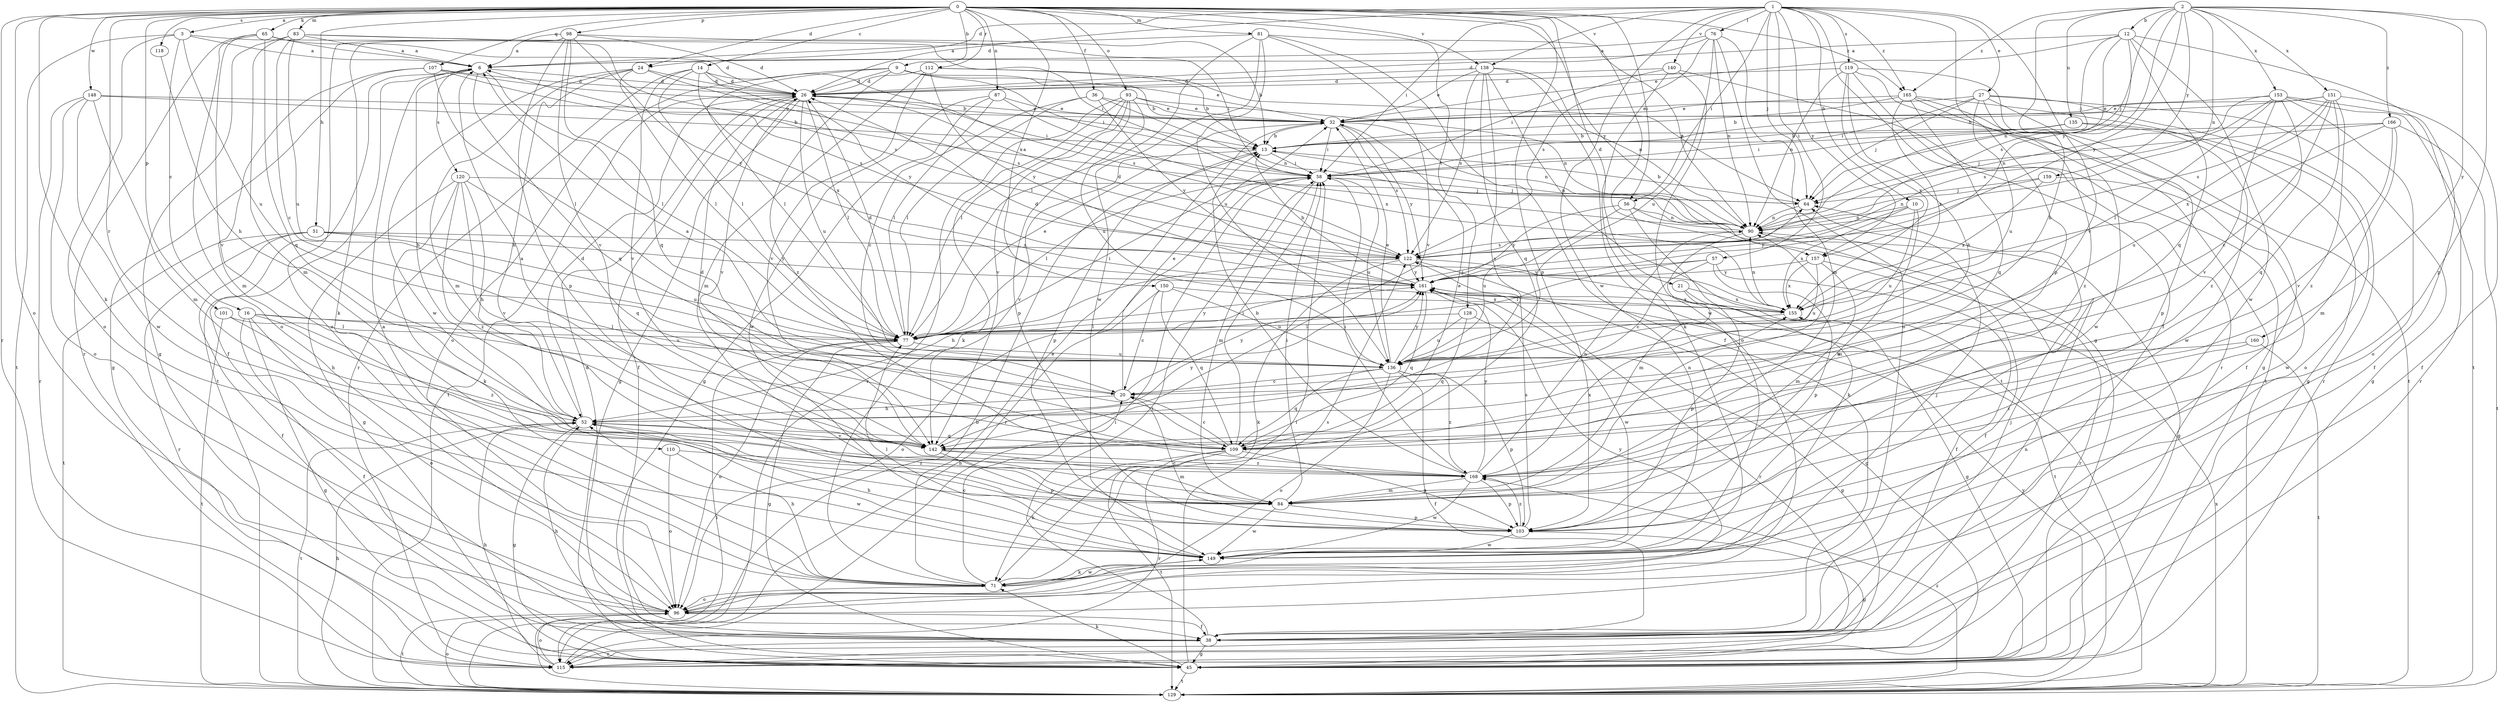 strict digraph  {
0;
1;
2;
3;
6;
9;
10;
12;
13;
14;
16;
20;
21;
24;
26;
27;
32;
36;
38;
45;
51;
52;
56;
57;
58;
64;
65;
71;
76;
77;
81;
83;
84;
87;
90;
93;
96;
98;
101;
103;
107;
109;
110;
112;
115;
118;
119;
120;
122;
128;
129;
135;
136;
138;
140;
142;
148;
149;
150;
151;
153;
155;
157;
159;
160;
161;
165;
166;
168;
0 -> 3  [label=a];
0 -> 9  [label=b];
0 -> 14  [label=c];
0 -> 21  [label=d];
0 -> 24  [label=d];
0 -> 36  [label=f];
0 -> 45  [label=g];
0 -> 51  [label=h];
0 -> 56  [label=i];
0 -> 65  [label=k];
0 -> 71  [label=k];
0 -> 81  [label=m];
0 -> 83  [label=m];
0 -> 87  [label=n];
0 -> 93  [label=o];
0 -> 96  [label=o];
0 -> 98  [label=p];
0 -> 101  [label=p];
0 -> 103  [label=p];
0 -> 107  [label=q];
0 -> 110  [label=r];
0 -> 112  [label=r];
0 -> 115  [label=r];
0 -> 118  [label=s];
0 -> 128  [label=t];
0 -> 138  [label=v];
0 -> 148  [label=w];
0 -> 150  [label=x];
0 -> 157  [label=y];
0 -> 165  [label=z];
1 -> 10  [label=b];
1 -> 24  [label=d];
1 -> 26  [label=d];
1 -> 27  [label=e];
1 -> 38  [label=f];
1 -> 56  [label=i];
1 -> 57  [label=i];
1 -> 58  [label=i];
1 -> 64  [label=j];
1 -> 76  [label=l];
1 -> 103  [label=p];
1 -> 119  [label=s];
1 -> 138  [label=v];
1 -> 140  [label=v];
1 -> 142  [label=v];
1 -> 149  [label=w];
1 -> 157  [label=y];
1 -> 165  [label=z];
2 -> 12  [label=b];
2 -> 52  [label=h];
2 -> 64  [label=j];
2 -> 90  [label=n];
2 -> 103  [label=p];
2 -> 135  [label=u];
2 -> 151  [label=x];
2 -> 153  [label=x];
2 -> 157  [label=y];
2 -> 159  [label=y];
2 -> 160  [label=y];
2 -> 161  [label=y];
2 -> 165  [label=z];
2 -> 166  [label=z];
3 -> 6  [label=a];
3 -> 16  [label=c];
3 -> 58  [label=i];
3 -> 96  [label=o];
3 -> 129  [label=t];
3 -> 136  [label=u];
6 -> 26  [label=d];
6 -> 38  [label=f];
6 -> 52  [label=h];
6 -> 77  [label=l];
6 -> 109  [label=q];
6 -> 120  [label=s];
6 -> 129  [label=t];
9 -> 13  [label=b];
9 -> 26  [label=d];
9 -> 32  [label=e];
9 -> 58  [label=i];
9 -> 77  [label=l];
9 -> 96  [label=o];
9 -> 168  [label=z];
10 -> 84  [label=m];
10 -> 90  [label=n];
10 -> 136  [label=u];
10 -> 155  [label=x];
10 -> 161  [label=y];
12 -> 6  [label=a];
12 -> 32  [label=e];
12 -> 58  [label=i];
12 -> 90  [label=n];
12 -> 109  [label=q];
12 -> 122  [label=s];
12 -> 129  [label=t];
12 -> 149  [label=w];
13 -> 58  [label=i];
13 -> 90  [label=n];
13 -> 103  [label=p];
13 -> 142  [label=v];
14 -> 26  [label=d];
14 -> 77  [label=l];
14 -> 115  [label=r];
14 -> 122  [label=s];
14 -> 142  [label=v];
14 -> 155  [label=x];
14 -> 161  [label=y];
16 -> 38  [label=f];
16 -> 45  [label=g];
16 -> 77  [label=l];
16 -> 96  [label=o];
16 -> 136  [label=u];
16 -> 168  [label=z];
20 -> 6  [label=a];
20 -> 32  [label=e];
20 -> 52  [label=h];
20 -> 161  [label=y];
21 -> 45  [label=g];
21 -> 103  [label=p];
21 -> 155  [label=x];
24 -> 26  [label=d];
24 -> 52  [label=h];
24 -> 77  [label=l];
24 -> 84  [label=m];
24 -> 122  [label=s];
24 -> 149  [label=w];
26 -> 32  [label=e];
26 -> 38  [label=f];
26 -> 45  [label=g];
26 -> 58  [label=i];
26 -> 77  [label=l];
26 -> 129  [label=t];
26 -> 136  [label=u];
26 -> 142  [label=v];
27 -> 32  [label=e];
27 -> 45  [label=g];
27 -> 58  [label=i];
27 -> 64  [label=j];
27 -> 103  [label=p];
27 -> 115  [label=r];
27 -> 136  [label=u];
27 -> 168  [label=z];
32 -> 13  [label=b];
32 -> 58  [label=i];
32 -> 90  [label=n];
32 -> 122  [label=s];
32 -> 161  [label=y];
36 -> 20  [label=c];
36 -> 32  [label=e];
36 -> 77  [label=l];
36 -> 90  [label=n];
36 -> 161  [label=y];
38 -> 26  [label=d];
38 -> 45  [label=g];
38 -> 52  [label=h];
38 -> 58  [label=i];
38 -> 64  [label=j];
38 -> 115  [label=r];
45 -> 58  [label=i];
45 -> 71  [label=k];
45 -> 129  [label=t];
51 -> 38  [label=f];
51 -> 115  [label=r];
51 -> 122  [label=s];
51 -> 129  [label=t];
51 -> 136  [label=u];
51 -> 161  [label=y];
52 -> 26  [label=d];
52 -> 45  [label=g];
52 -> 109  [label=q];
52 -> 129  [label=t];
52 -> 142  [label=v];
56 -> 45  [label=g];
56 -> 71  [label=k];
56 -> 90  [label=n];
56 -> 136  [label=u];
56 -> 161  [label=y];
57 -> 20  [label=c];
57 -> 38  [label=f];
57 -> 77  [label=l];
57 -> 103  [label=p];
57 -> 161  [label=y];
58 -> 64  [label=j];
58 -> 77  [label=l];
58 -> 84  [label=m];
58 -> 115  [label=r];
58 -> 136  [label=u];
64 -> 13  [label=b];
64 -> 90  [label=n];
65 -> 6  [label=a];
65 -> 26  [label=d];
65 -> 96  [label=o];
65 -> 109  [label=q];
65 -> 115  [label=r];
65 -> 142  [label=v];
71 -> 6  [label=a];
71 -> 20  [label=c];
71 -> 32  [label=e];
71 -> 52  [label=h];
71 -> 64  [label=j];
71 -> 96  [label=o];
71 -> 122  [label=s];
71 -> 149  [label=w];
76 -> 6  [label=a];
76 -> 26  [label=d];
76 -> 84  [label=m];
76 -> 90  [label=n];
76 -> 96  [label=o];
76 -> 122  [label=s];
76 -> 136  [label=u];
77 -> 26  [label=d];
77 -> 32  [label=e];
77 -> 45  [label=g];
77 -> 58  [label=i];
77 -> 64  [label=j];
77 -> 96  [label=o];
77 -> 136  [label=u];
77 -> 161  [label=y];
81 -> 6  [label=a];
81 -> 38  [label=f];
81 -> 77  [label=l];
81 -> 90  [label=n];
81 -> 136  [label=u];
81 -> 142  [label=v];
81 -> 149  [label=w];
83 -> 6  [label=a];
83 -> 13  [label=b];
83 -> 20  [label=c];
83 -> 45  [label=g];
83 -> 84  [label=m];
83 -> 122  [label=s];
83 -> 136  [label=u];
84 -> 52  [label=h];
84 -> 58  [label=i];
84 -> 90  [label=n];
84 -> 103  [label=p];
84 -> 149  [label=w];
87 -> 32  [label=e];
87 -> 45  [label=g];
87 -> 77  [label=l];
87 -> 149  [label=w];
87 -> 155  [label=x];
90 -> 6  [label=a];
90 -> 38  [label=f];
90 -> 84  [label=m];
90 -> 122  [label=s];
93 -> 32  [label=e];
93 -> 71  [label=k];
93 -> 77  [label=l];
93 -> 90  [label=n];
93 -> 103  [label=p];
93 -> 115  [label=r];
93 -> 136  [label=u];
93 -> 142  [label=v];
96 -> 38  [label=f];
96 -> 129  [label=t];
96 -> 161  [label=y];
98 -> 6  [label=a];
98 -> 26  [label=d];
98 -> 58  [label=i];
98 -> 71  [label=k];
98 -> 96  [label=o];
98 -> 103  [label=p];
98 -> 109  [label=q];
98 -> 142  [label=v];
98 -> 161  [label=y];
101 -> 52  [label=h];
101 -> 77  [label=l];
101 -> 129  [label=t];
103 -> 20  [label=c];
103 -> 45  [label=g];
103 -> 122  [label=s];
103 -> 149  [label=w];
103 -> 168  [label=z];
107 -> 13  [label=b];
107 -> 26  [label=d];
107 -> 45  [label=g];
107 -> 77  [label=l];
107 -> 84  [label=m];
107 -> 122  [label=s];
109 -> 20  [label=c];
109 -> 32  [label=e];
109 -> 58  [label=i];
109 -> 71  [label=k];
109 -> 103  [label=p];
109 -> 115  [label=r];
109 -> 129  [label=t];
110 -> 96  [label=o];
110 -> 149  [label=w];
110 -> 168  [label=z];
112 -> 13  [label=b];
112 -> 26  [label=d];
112 -> 64  [label=j];
112 -> 84  [label=m];
112 -> 142  [label=v];
112 -> 161  [label=y];
115 -> 52  [label=h];
115 -> 58  [label=i];
115 -> 90  [label=n];
115 -> 96  [label=o];
118 -> 52  [label=h];
119 -> 26  [label=d];
119 -> 45  [label=g];
119 -> 52  [label=h];
119 -> 90  [label=n];
119 -> 115  [label=r];
119 -> 129  [label=t];
119 -> 155  [label=x];
120 -> 45  [label=g];
120 -> 52  [label=h];
120 -> 64  [label=j];
120 -> 71  [label=k];
120 -> 109  [label=q];
120 -> 142  [label=v];
120 -> 168  [label=z];
122 -> 26  [label=d];
122 -> 45  [label=g];
122 -> 52  [label=h];
122 -> 71  [label=k];
122 -> 129  [label=t];
122 -> 161  [label=y];
128 -> 45  [label=g];
128 -> 77  [label=l];
128 -> 109  [label=q];
128 -> 136  [label=u];
129 -> 13  [label=b];
129 -> 52  [label=h];
129 -> 77  [label=l];
129 -> 96  [label=o];
129 -> 155  [label=x];
129 -> 161  [label=y];
129 -> 168  [label=z];
135 -> 13  [label=b];
135 -> 58  [label=i];
135 -> 96  [label=o];
135 -> 149  [label=w];
136 -> 20  [label=c];
136 -> 32  [label=e];
136 -> 38  [label=f];
136 -> 96  [label=o];
136 -> 103  [label=p];
136 -> 109  [label=q];
136 -> 161  [label=y];
136 -> 168  [label=z];
138 -> 26  [label=d];
138 -> 32  [label=e];
138 -> 90  [label=n];
138 -> 96  [label=o];
138 -> 109  [label=q];
138 -> 122  [label=s];
138 -> 129  [label=t];
138 -> 142  [label=v];
140 -> 26  [label=d];
140 -> 58  [label=i];
140 -> 71  [label=k];
140 -> 129  [label=t];
140 -> 149  [label=w];
142 -> 6  [label=a];
142 -> 26  [label=d];
142 -> 84  [label=m];
142 -> 103  [label=p];
142 -> 161  [label=y];
142 -> 168  [label=z];
148 -> 13  [label=b];
148 -> 32  [label=e];
148 -> 84  [label=m];
148 -> 96  [label=o];
148 -> 115  [label=r];
148 -> 149  [label=w];
149 -> 52  [label=h];
149 -> 71  [label=k];
149 -> 77  [label=l];
150 -> 20  [label=c];
150 -> 96  [label=o];
150 -> 109  [label=q];
150 -> 136  [label=u];
150 -> 155  [label=x];
151 -> 13  [label=b];
151 -> 20  [label=c];
151 -> 32  [label=e];
151 -> 38  [label=f];
151 -> 109  [label=q];
151 -> 122  [label=s];
151 -> 155  [label=x];
151 -> 168  [label=z];
153 -> 32  [label=e];
153 -> 38  [label=f];
153 -> 77  [label=l];
153 -> 90  [label=n];
153 -> 96  [label=o];
153 -> 115  [label=r];
153 -> 122  [label=s];
153 -> 142  [label=v];
153 -> 168  [label=z];
155 -> 26  [label=d];
155 -> 77  [label=l];
155 -> 90  [label=n];
157 -> 84  [label=m];
157 -> 115  [label=r];
157 -> 136  [label=u];
157 -> 155  [label=x];
157 -> 161  [label=y];
159 -> 64  [label=j];
159 -> 90  [label=n];
159 -> 149  [label=w];
159 -> 155  [label=x];
160 -> 129  [label=t];
160 -> 136  [label=u];
160 -> 168  [label=z];
161 -> 13  [label=b];
161 -> 109  [label=q];
161 -> 115  [label=r];
161 -> 149  [label=w];
161 -> 155  [label=x];
165 -> 13  [label=b];
165 -> 32  [label=e];
165 -> 38  [label=f];
165 -> 45  [label=g];
165 -> 109  [label=q];
165 -> 149  [label=w];
165 -> 155  [label=x];
166 -> 13  [label=b];
166 -> 64  [label=j];
166 -> 84  [label=m];
166 -> 129  [label=t];
166 -> 136  [label=u];
166 -> 142  [label=v];
168 -> 13  [label=b];
168 -> 58  [label=i];
168 -> 84  [label=m];
168 -> 90  [label=n];
168 -> 103  [label=p];
168 -> 149  [label=w];
168 -> 155  [label=x];
168 -> 161  [label=y];
}
